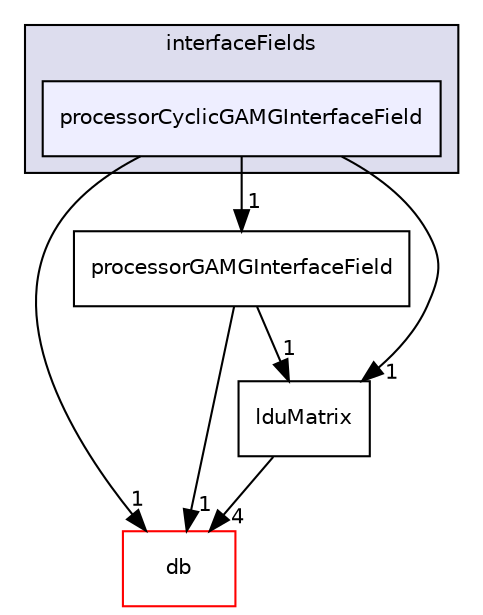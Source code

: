 digraph "src/OpenFOAM/matrices/lduMatrix/solvers/GAMG/interfaceFields/processorCyclicGAMGInterfaceField" {
  bgcolor=transparent;
  compound=true
  node [ fontsize="10", fontname="Helvetica"];
  edge [ labelfontsize="10", labelfontname="Helvetica"];
  subgraph clusterdir_b7abb153e8987c9544a572b6404d8f9c {
    graph [ bgcolor="#ddddee", pencolor="black", label="interfaceFields" fontname="Helvetica", fontsize="10", URL="dir_b7abb153e8987c9544a572b6404d8f9c.html"]
  dir_bed6829d3114989523219f02de1a9c8d [shape=box, label="processorCyclicGAMGInterfaceField", style="filled", fillcolor="#eeeeff", pencolor="black", URL="dir_bed6829d3114989523219f02de1a9c8d.html"];
  }
  dir_63c634f7a7cfd679ac26c67fb30fc32f [shape=box label="db" color="red" URL="dir_63c634f7a7cfd679ac26c67fb30fc32f.html"];
  dir_a26efeeb8ce935076846d3f2281d079b [shape=box label="processorGAMGInterfaceField" URL="dir_a26efeeb8ce935076846d3f2281d079b.html"];
  dir_1ce70feb2b06c30ebd4091245573b99e [shape=box label="lduMatrix" URL="dir_1ce70feb2b06c30ebd4091245573b99e.html"];
  dir_bed6829d3114989523219f02de1a9c8d->dir_63c634f7a7cfd679ac26c67fb30fc32f [headlabel="1", labeldistance=1.5 headhref="dir_002192_001952.html"];
  dir_bed6829d3114989523219f02de1a9c8d->dir_a26efeeb8ce935076846d3f2281d079b [headlabel="1", labeldistance=1.5 headhref="dir_002192_002193.html"];
  dir_bed6829d3114989523219f02de1a9c8d->dir_1ce70feb2b06c30ebd4091245573b99e [headlabel="1", labeldistance=1.5 headhref="dir_002192_002148.html"];
  dir_a26efeeb8ce935076846d3f2281d079b->dir_63c634f7a7cfd679ac26c67fb30fc32f [headlabel="1", labeldistance=1.5 headhref="dir_002193_001952.html"];
  dir_a26efeeb8ce935076846d3f2281d079b->dir_1ce70feb2b06c30ebd4091245573b99e [headlabel="1", labeldistance=1.5 headhref="dir_002193_002148.html"];
  dir_1ce70feb2b06c30ebd4091245573b99e->dir_63c634f7a7cfd679ac26c67fb30fc32f [headlabel="4", labeldistance=1.5 headhref="dir_002148_001952.html"];
}
